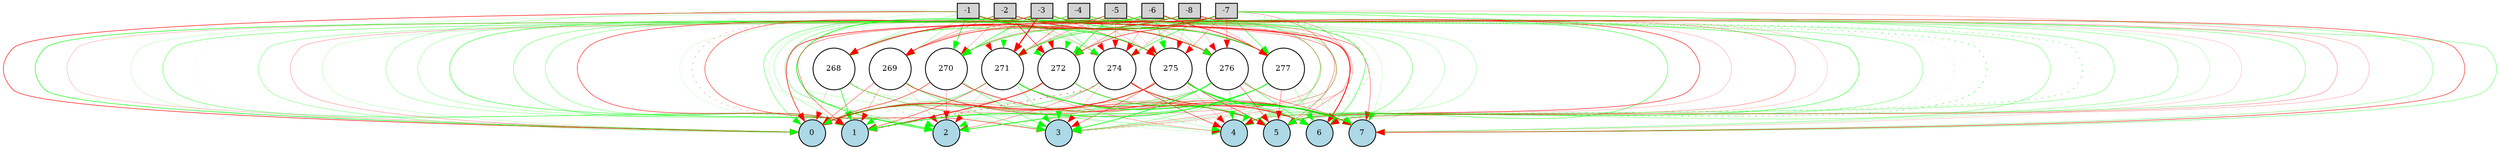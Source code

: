 digraph {
	node [fontsize=9 height=0.2 shape=circle width=0.2]
	-1 [fillcolor=lightgray shape=box style=filled]
	-2 [fillcolor=lightgray shape=box style=filled]
	-3 [fillcolor=lightgray shape=box style=filled]
	-4 [fillcolor=lightgray shape=box style=filled]
	-5 [fillcolor=lightgray shape=box style=filled]
	-6 [fillcolor=lightgray shape=box style=filled]
	-7 [fillcolor=lightgray shape=box style=filled]
	-8 [fillcolor=lightgray shape=box style=filled]
	0 [fillcolor=lightblue style=filled]
	1 [fillcolor=lightblue style=filled]
	2 [fillcolor=lightblue style=filled]
	3 [fillcolor=lightblue style=filled]
	4 [fillcolor=lightblue style=filled]
	5 [fillcolor=lightblue style=filled]
	6 [fillcolor=lightblue style=filled]
	7 [fillcolor=lightblue style=filled]
	268 [fillcolor=white style=filled]
	269 [fillcolor=white style=filled]
	270 [fillcolor=white style=filled]
	271 [fillcolor=white style=filled]
	272 [fillcolor=white style=filled]
	274 [fillcolor=white style=filled]
	275 [fillcolor=white style=filled]
	276 [fillcolor=white style=filled]
	277 [fillcolor=white style=filled]
	-1 -> 268 [color=green penwidth=0.23024849235271933 style=solid]
	-1 -> 269 [color=green penwidth=0.2580530415440133 style=solid]
	-1 -> 270 [color=green penwidth=0.7205421779883524 style=solid]
	-1 -> 271 [color=red penwidth=0.10671646915188411 style=solid]
	-1 -> 272 [color=green penwidth=0.11383396888319397 style=solid]
	-1 -> 274 [color=green penwidth=0.2985205750287174 style=solid]
	-1 -> 275 [color=green penwidth=0.8376490575545261 style=solid]
	-1 -> 276 [color=red penwidth=0.7493665388920998 style=solid]
	-1 -> 277 [color=green penwidth=0.30549721788227335 style=solid]
	-2 -> 268 [color=red penwidth=0.2479750711142755 style=solid]
	-2 -> 269 [color=red penwidth=0.2696893610467155 style=solid]
	-2 -> 270 [color=red penwidth=0.21510415276148936 style=solid]
	-2 -> 271 [color=green penwidth=0.16768152658415053 style=solid]
	-2 -> 272 [color=red penwidth=0.5905751979342195 style=solid]
	-2 -> 274 [color=red penwidth=0.1898169808226378 style=solid]
	-2 -> 275 [color=green penwidth=0.24719678403364967 style=solid]
	-2 -> 276 [color=red penwidth=0.5078183659368297 style=solid]
	-2 -> 277 [color=red penwidth=0.5176390272323974 style=solid]
	-3 -> 268 [color=green penwidth=0.23860084390275524 style=solid]
	-3 -> 269 [color=red penwidth=0.31613644688889575 style=solid]
	-3 -> 270 [color=green penwidth=0.6091291078599209 style=solid]
	-3 -> 271 [color=red penwidth=1.220037707370743 style=solid]
	-3 -> 272 [color=red penwidth=0.1788100066647931 style=solid]
	-3 -> 274 [color=green penwidth=0.37063524750843824 style=solid]
	-3 -> 275 [color=red penwidth=0.3698527041237516 style=solid]
	-3 -> 276 [color=green penwidth=0.21237279727898706 style=solid]
	-3 -> 277 [color=green penwidth=0.5947785639901132 style=solid]
	-4 -> 268 [color=green penwidth=0.10231028065685217 style=solid]
	-4 -> 269 [color=red penwidth=0.17744668551195994 style=solid]
	-4 -> 270 [color=green penwidth=0.17687099342338625 style=solid]
	-4 -> 271 [color=red penwidth=0.4104182852547966 style=solid]
	-4 -> 272 [color=green penwidth=0.13497125581208355 style=solid]
	-4 -> 274 [color=red penwidth=0.18356655241943381 style=solid]
	-4 -> 275 [color=red penwidth=0.2204284283276759 style=solid]
	-4 -> 276 [color=green penwidth=0.12545952468658286 style=solid]
	-4 -> 277 [color=green penwidth=0.4013957433264037 style=solid]
	-5 -> 268 [color=green penwidth=0.39202475801156556 style=solid]
	-5 -> 269 [color=red penwidth=0.1320031885301528 style=solid]
	-5 -> 270 [color=red penwidth=0.274098008782328 style=solid]
	-5 -> 271 [color=red penwidth=0.2830259580639196 style=solid]
	-5 -> 272 [color=green penwidth=0.5986646682151283 style=solid]
	-5 -> 274 [color=red penwidth=0.25994784827074935 style=solid]
	-5 -> 275 [color=red penwidth=0.12326729370394048 style=solid]
	-5 -> 276 [color=red penwidth=0.2195974353624222 style=solid]
	-5 -> 277 [color=red penwidth=0.19024427536954863 style=solid]
	-6 -> 268 [color=red penwidth=0.3112215008993352 style=dotted]
	-6 -> 269 [color=green penwidth=0.12183786289840853 style=solid]
	-6 -> 270 [color=green penwidth=0.18993742300165242 style=solid]
	-6 -> 271 [color=green penwidth=0.45178056144448075 style=solid]
	-6 -> 272 [color=red penwidth=0.34391080845636257 style=solid]
	-6 -> 274 [color=red penwidth=0.252373266773202 style=solid]
	-6 -> 275 [color=green penwidth=0.6596479401393722 style=solid]
	-6 -> 276 [color=green penwidth=0.23469802413084676 style=solid]
	-6 -> 277 [color=red penwidth=0.7433546797363788 style=solid]
	-7 -> 268 [color=red penwidth=0.5765563733190838 style=solid]
	-7 -> 269 [color=red penwidth=0.42659011737645414 style=solid]
	-7 -> 270 [color=red penwidth=0.2421830713376649 style=solid]
	-7 -> 271 [color=green penwidth=0.5721810732136137 style=solid]
	-7 -> 272 [color=red penwidth=0.5969069435947156 style=solid]
	-7 -> 274 [color=green penwidth=0.5496731990714152 style=solid]
	-7 -> 275 [color=red penwidth=0.2938610124264428 style=solid]
	-7 -> 276 [color=red penwidth=0.3304054640773567 style=solid]
	-7 -> 277 [color=green penwidth=0.5411108216907181 style=solid]
	-8 -> 268 [color=red penwidth=0.5677929985181147 style=solid]
	-8 -> 269 [color=red penwidth=0.2448544226373453 style=solid]
	-8 -> 270 [color=green penwidth=0.4754715453571211 style=solid]
	-8 -> 271 [color=red penwidth=0.10594280517330384 style=solid]
	-8 -> 272 [color=green penwidth=0.17352929021807006 style=solid]
	-8 -> 274 [color=red penwidth=0.20844976344145666 style=solid]
	-8 -> 275 [color=red penwidth=0.1510185483988042 style=solid]
	-8 -> 276 [color=red penwidth=0.17162703390906592 style=solid]
	-8 -> 277 [color=red penwidth=0.234736882814593 style=solid]
	268 -> 0 [color=red penwidth=0.15460210939592645 style=solid]
	268 -> 1 [color=green penwidth=0.6940295304719412 style=solid]
	268 -> 2 [color=green penwidth=0.48989486758842005 style=dotted]
	268 -> 3 [color=green penwidth=0.15030574021403764 style=solid]
	268 -> 4 [color=green penwidth=0.1707706977825633 style=solid]
	268 -> 5 [color=red penwidth=0.23631704424629602 style=solid]
	268 -> 6 [color=red penwidth=0.1289544925370576 style=solid]
	268 -> 7 [color=green penwidth=0.24744853235015762 style=solid]
	269 -> 0 [color=red penwidth=0.37405956028619325 style=solid]
	269 -> 1 [color=red penwidth=0.22130766785368866 style=solid]
	269 -> 2 [color=red penwidth=0.1503126877569373 style=solid]
	269 -> 3 [color=green penwidth=0.39785951324392066 style=solid]
	269 -> 4 [color=green penwidth=0.17728254227282297 style=solid]
	269 -> 5 [color=red penwidth=0.5249702591289329 style=solid]
	269 -> 6 [color=green penwidth=0.20563900805648194 style=solid]
	269 -> 7 [color=red penwidth=0.4476373466784027 style=solid]
	270 -> 0 [color=red penwidth=0.5295653327192901 style=solid]
	270 -> 1 [color=green penwidth=0.1324244734245242 style=solid]
	270 -> 2 [color=red penwidth=0.2616607916975915 style=solid]
	270 -> 3 [color=green penwidth=0.44489679487244826 style=solid]
	270 -> 4 [color=green penwidth=0.1256481963867526 style=solid]
	270 -> 5 [color=green penwidth=0.17006347635207597 style=solid]
	270 -> 6 [color=red penwidth=0.2025408311822009 style=solid]
	270 -> 7 [color=red penwidth=0.5771939954034508 style=solid]
	271 -> 0 [color=green penwidth=0.4364749264225456 style=solid]
	271 -> 1 [color=red penwidth=0.44849798450105394 style=solid]
	271 -> 2 [color=red penwidth=0.12882440688494137 style=solid]
	271 -> 3 [color=green penwidth=0.33794899041903737 style=solid]
	271 -> 4 [color=red penwidth=0.2622778011424299 style=solid]
	271 -> 5 [color=red penwidth=0.714333308297774 style=solid]
	271 -> 6 [color=red penwidth=0.2590006700278491 style=solid]
	271 -> 7 [color=green penwidth=0.9926754427920003 style=solid]
	272 -> 0 [color=red penwidth=0.28433434342131103 style=solid]
	272 -> 1 [color=red penwidth=0.8722107227293899 style=solid]
	272 -> 2 [color=green penwidth=0.14332648348857308 style=solid]
	272 -> 3 [color=green penwidth=0.16565352606073902 style=solid]
	272 -> 4 [color=green penwidth=0.1925741837826934 style=solid]
	272 -> 5 [color=green penwidth=0.6483011611001867 style=solid]
	272 -> 6 [color=green penwidth=0.11610601983466884 style=solid]
	272 -> 7 [color=red penwidth=0.14127432942904855 style=solid]
	274 -> 0 [color=green penwidth=0.44942687886461674 style=solid]
	274 -> 1 [color=red penwidth=0.5922137435400682 style=dotted]
	274 -> 2 [color=red penwidth=0.3064905712129402 style=solid]
	274 -> 3 [color=red penwidth=0.1703595054254437 style=solid]
	274 -> 4 [color=red penwidth=0.5222994196332198 style=solid]
	274 -> 5 [color=green penwidth=0.23429006097796132 style=solid]
	274 -> 6 [color=red penwidth=0.6296532979814405 style=solid]
	274 -> 7 [color=red penwidth=0.38435040740511095 style=solid]
	275 -> 0 [color=red penwidth=0.949510189758426 style=solid]
	275 -> 1 [color=green penwidth=0.1315708472786228 style=solid]
	275 -> 2 [color=green penwidth=0.13800348724346445 style=dotted]
	275 -> 3 [color=red penwidth=0.41130548679634016 style=solid]
	275 -> 4 [color=red penwidth=0.1917255009448658 style=solid]
	275 -> 5 [color=red penwidth=0.4982021608726588 style=solid]
	275 -> 6 [color=green penwidth=0.61057966009484 style=solid]
	275 -> 7 [color=green penwidth=1.1680115099213826 style=solid]
	276 -> 0 [color=red penwidth=0.24048851651197797 style=solid]
	276 -> 1 [color=green penwidth=0.2998777531550457 style=solid]
	276 -> 2 [color=green penwidth=0.34768448359818055 style=solid]
	276 -> 3 [color=green penwidth=0.7630050588805091 style=solid]
	276 -> 4 [color=green penwidth=0.370611178305995 style=solid]
	276 -> 5 [color=red penwidth=0.44849806241572854 style=solid]
	276 -> 6 [color=green penwidth=0.4676317833975965 style=solid]
	276 -> 7 [color=red penwidth=0.3881450589952745 style=solid]
	277 -> 0 [color=green penwidth=0.23662456121606118 style=solid]
	277 -> 1 [color=green penwidth=0.7716722115963038 style=solid]
	277 -> 2 [color=green penwidth=0.5475419906838219 style=solid]
	277 -> 3 [color=green penwidth=0.318760103842357 style=solid]
	277 -> 4 [color=green penwidth=0.15268779677367253 style=solid]
	277 -> 5 [color=red penwidth=0.351246872832802 style=solid]
	277 -> 6 [color=green penwidth=0.24120946950579203 style=solid]
	277 -> 7 [color=green penwidth=0.11437079577911997 style=solid]
	-1 -> 0 [color=red penwidth=0.6033953660819368 style=solid]
	-1 -> 1 [color=green penwidth=0.15145132575093312 style=solid]
	-1 -> 2 [color=green penwidth=0.24133902420371456 style=solid]
	-1 -> 3 [color=green penwidth=0.10510825185194772 style=solid]
	-1 -> 4 [color=green penwidth=0.41686444033792736 style=solid]
	-1 -> 5 [color=red penwidth=0.3491265255441443 style=solid]
	-1 -> 6 [color=red penwidth=1.001582366507838 style=solid]
	-1 -> 7 [color=red penwidth=0.37504535278918627 style=solid]
	-2 -> 0 [color=green penwidth=0.603853036138846 style=solid]
	-2 -> 1 [color=green penwidth=0.3753746094406798 style=solid]
	-2 -> 2 [color=green penwidth=0.22241260192220125 style=solid]
	-2 -> 3 [color=red penwidth=0.2661659694045372 style=dotted]
	-2 -> 4 [color=green penwidth=0.36791941728548716 style=solid]
	-2 -> 5 [color=green penwidth=0.4499648330478482 style=solid]
	-2 -> 6 [color=green penwidth=0.3133253345482472 style=solid]
	-2 -> 7 [color=green penwidth=0.27940023374024725 style=solid]
	-3 -> 0 [color=red penwidth=0.1831767101785226 style=solid]
	-3 -> 1 [color=green penwidth=0.10688765337964906 style=dotted]
	-3 -> 2 [color=green penwidth=0.4872489109851543 style=solid]
	-3 -> 3 [color=red penwidth=0.48458451275316183 style=solid]
	-3 -> 4 [color=green penwidth=0.19040999370526307 style=solid]
	-3 -> 5 [color=red penwidth=0.5566930657732112 style=solid]
	-3 -> 6 [color=red penwidth=0.10265705008724038 style=dotted]
	-3 -> 7 [color=green penwidth=0.1778216937965561 style=solid]
	-4 -> 0 [color=green penwidth=0.3874930134290546 style=solid]
	-4 -> 1 [color=green penwidth=0.2330465579311298 style=solid]
	-4 -> 2 [color=green penwidth=0.3538823767171614 style=solid]
	-4 -> 3 [color=green penwidth=0.17342661391869524 style=solid]
	-4 -> 4 [color=green penwidth=0.21472066475579632 style=solid]
	-4 -> 5 [color=red penwidth=0.17859303673332733 style=solid]
	-4 -> 6 [color=green penwidth=0.47016759869594416 style=dotted]
	-4 -> 7 [color=red penwidth=0.14003599890015295 style=solid]
	-5 -> 0 [color=green penwidth=0.28137338009684765 style=solid]
	-5 -> 1 [color=green penwidth=0.3497534472620586 style=solid]
	-5 -> 2 [color=green penwidth=0.12449824115341182 style=solid]
	-5 -> 3 [color=red penwidth=0.2736450801955795 style=solid]
	-5 -> 4 [color=green penwidth=0.2649029185295425 style=solid]
	-5 -> 5 [color=red penwidth=0.3015634941490218 style=solid]
	-5 -> 6 [color=green penwidth=0.5011575074855228 style=solid]
	-5 -> 7 [color=green penwidth=0.14583632174343805 style=solid]
	-6 -> 0 [color=red penwidth=0.23594320532705068 style=solid]
	-6 -> 1 [color=green penwidth=0.31022164927719187 style=solid]
	-6 -> 2 [color=green penwidth=0.7499871190300215 style=solid]
	-6 -> 3 [color=green penwidth=0.19499249025373144 style=solid]
	-6 -> 4 [color=red penwidth=0.27977821168376416 style=solid]
	-6 -> 5 [color=green penwidth=0.29066661658141657 style=solid]
	-6 -> 6 [color=green penwidth=0.32048884933517696 style=solid]
	-6 -> 7 [color=green penwidth=0.28582417311405584 style=solid]
	-7 -> 0 [color=red penwidth=0.6845725049756135 style=solid]
	-7 -> 1 [color=red penwidth=0.39949623486788544 style=solid]
	-7 -> 2 [color=red penwidth=0.26778694926426294 style=solid]
	-7 -> 3 [color=green penwidth=0.3981852961148079 style=dotted]
	-7 -> 4 [color=green penwidth=0.4587128097918386 style=solid]
	-7 -> 5 [color=green penwidth=0.3022259784378607 style=solid]
	-7 -> 6 [color=red penwidth=0.19872241544377556 style=solid]
	-7 -> 7 [color=green penwidth=0.3368942448651132 style=solid]
	-8 -> 0 [color=green penwidth=0.1604523165151501 style=solid]
	-8 -> 1 [color=red penwidth=0.5307327781460872 style=solid]
	-8 -> 2 [color=green penwidth=0.10686705577105397 style=solid]
	-8 -> 3 [color=red penwidth=0.23929554014341345 style=solid]
	-8 -> 4 [color=red penwidth=0.14391795178169955 style=solid]
	-8 -> 5 [color=green penwidth=0.42574257700851525 style=dotted]
	-8 -> 6 [color=red penwidth=0.26272825822739365 style=solid]
	-8 -> 7 [color=red penwidth=0.5209927691001907 style=solid]
}
